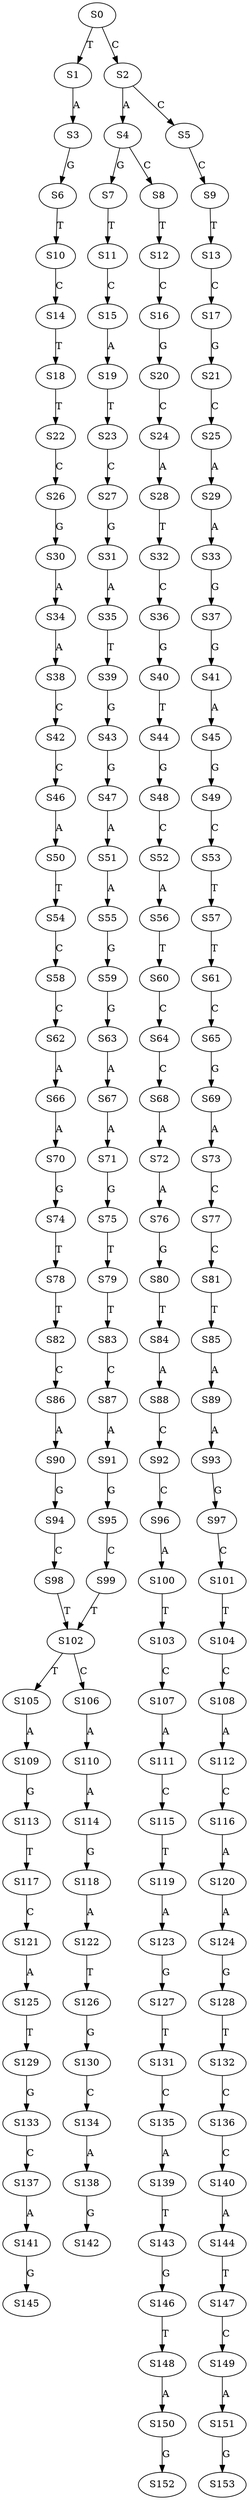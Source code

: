 strict digraph  {
	S0 -> S1 [ label = T ];
	S0 -> S2 [ label = C ];
	S1 -> S3 [ label = A ];
	S2 -> S4 [ label = A ];
	S2 -> S5 [ label = C ];
	S3 -> S6 [ label = G ];
	S4 -> S7 [ label = G ];
	S4 -> S8 [ label = C ];
	S5 -> S9 [ label = C ];
	S6 -> S10 [ label = T ];
	S7 -> S11 [ label = T ];
	S8 -> S12 [ label = T ];
	S9 -> S13 [ label = T ];
	S10 -> S14 [ label = C ];
	S11 -> S15 [ label = C ];
	S12 -> S16 [ label = C ];
	S13 -> S17 [ label = C ];
	S14 -> S18 [ label = T ];
	S15 -> S19 [ label = A ];
	S16 -> S20 [ label = G ];
	S17 -> S21 [ label = G ];
	S18 -> S22 [ label = T ];
	S19 -> S23 [ label = T ];
	S20 -> S24 [ label = C ];
	S21 -> S25 [ label = C ];
	S22 -> S26 [ label = C ];
	S23 -> S27 [ label = C ];
	S24 -> S28 [ label = A ];
	S25 -> S29 [ label = A ];
	S26 -> S30 [ label = G ];
	S27 -> S31 [ label = G ];
	S28 -> S32 [ label = T ];
	S29 -> S33 [ label = A ];
	S30 -> S34 [ label = A ];
	S31 -> S35 [ label = A ];
	S32 -> S36 [ label = C ];
	S33 -> S37 [ label = G ];
	S34 -> S38 [ label = A ];
	S35 -> S39 [ label = T ];
	S36 -> S40 [ label = G ];
	S37 -> S41 [ label = G ];
	S38 -> S42 [ label = C ];
	S39 -> S43 [ label = G ];
	S40 -> S44 [ label = T ];
	S41 -> S45 [ label = A ];
	S42 -> S46 [ label = C ];
	S43 -> S47 [ label = G ];
	S44 -> S48 [ label = G ];
	S45 -> S49 [ label = G ];
	S46 -> S50 [ label = A ];
	S47 -> S51 [ label = A ];
	S48 -> S52 [ label = C ];
	S49 -> S53 [ label = C ];
	S50 -> S54 [ label = T ];
	S51 -> S55 [ label = A ];
	S52 -> S56 [ label = A ];
	S53 -> S57 [ label = T ];
	S54 -> S58 [ label = C ];
	S55 -> S59 [ label = G ];
	S56 -> S60 [ label = T ];
	S57 -> S61 [ label = T ];
	S58 -> S62 [ label = C ];
	S59 -> S63 [ label = G ];
	S60 -> S64 [ label = C ];
	S61 -> S65 [ label = C ];
	S62 -> S66 [ label = A ];
	S63 -> S67 [ label = A ];
	S64 -> S68 [ label = C ];
	S65 -> S69 [ label = G ];
	S66 -> S70 [ label = A ];
	S67 -> S71 [ label = A ];
	S68 -> S72 [ label = A ];
	S69 -> S73 [ label = A ];
	S70 -> S74 [ label = G ];
	S71 -> S75 [ label = G ];
	S72 -> S76 [ label = A ];
	S73 -> S77 [ label = C ];
	S74 -> S78 [ label = T ];
	S75 -> S79 [ label = T ];
	S76 -> S80 [ label = G ];
	S77 -> S81 [ label = C ];
	S78 -> S82 [ label = T ];
	S79 -> S83 [ label = T ];
	S80 -> S84 [ label = T ];
	S81 -> S85 [ label = T ];
	S82 -> S86 [ label = C ];
	S83 -> S87 [ label = C ];
	S84 -> S88 [ label = A ];
	S85 -> S89 [ label = A ];
	S86 -> S90 [ label = A ];
	S87 -> S91 [ label = A ];
	S88 -> S92 [ label = C ];
	S89 -> S93 [ label = A ];
	S90 -> S94 [ label = G ];
	S91 -> S95 [ label = G ];
	S92 -> S96 [ label = C ];
	S93 -> S97 [ label = G ];
	S94 -> S98 [ label = C ];
	S95 -> S99 [ label = C ];
	S96 -> S100 [ label = A ];
	S97 -> S101 [ label = C ];
	S98 -> S102 [ label = T ];
	S99 -> S102 [ label = T ];
	S100 -> S103 [ label = T ];
	S101 -> S104 [ label = T ];
	S102 -> S105 [ label = T ];
	S102 -> S106 [ label = C ];
	S103 -> S107 [ label = C ];
	S104 -> S108 [ label = C ];
	S105 -> S109 [ label = A ];
	S106 -> S110 [ label = A ];
	S107 -> S111 [ label = A ];
	S108 -> S112 [ label = A ];
	S109 -> S113 [ label = G ];
	S110 -> S114 [ label = A ];
	S111 -> S115 [ label = C ];
	S112 -> S116 [ label = C ];
	S113 -> S117 [ label = T ];
	S114 -> S118 [ label = G ];
	S115 -> S119 [ label = T ];
	S116 -> S120 [ label = A ];
	S117 -> S121 [ label = C ];
	S118 -> S122 [ label = A ];
	S119 -> S123 [ label = A ];
	S120 -> S124 [ label = A ];
	S121 -> S125 [ label = A ];
	S122 -> S126 [ label = T ];
	S123 -> S127 [ label = G ];
	S124 -> S128 [ label = G ];
	S125 -> S129 [ label = T ];
	S126 -> S130 [ label = G ];
	S127 -> S131 [ label = T ];
	S128 -> S132 [ label = T ];
	S129 -> S133 [ label = G ];
	S130 -> S134 [ label = C ];
	S131 -> S135 [ label = C ];
	S132 -> S136 [ label = C ];
	S133 -> S137 [ label = C ];
	S134 -> S138 [ label = A ];
	S135 -> S139 [ label = A ];
	S136 -> S140 [ label = C ];
	S137 -> S141 [ label = A ];
	S138 -> S142 [ label = G ];
	S139 -> S143 [ label = T ];
	S140 -> S144 [ label = A ];
	S141 -> S145 [ label = G ];
	S143 -> S146 [ label = G ];
	S144 -> S147 [ label = T ];
	S146 -> S148 [ label = T ];
	S147 -> S149 [ label = C ];
	S148 -> S150 [ label = A ];
	S149 -> S151 [ label = A ];
	S150 -> S152 [ label = G ];
	S151 -> S153 [ label = G ];
}
